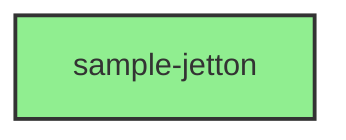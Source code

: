 graph TD
    node_1["sample-jetton"]:::contractNode
    classDef contractNode fill:#90EE90,stroke:#333,stroke-width:2px;
    classDef stdlibNode fill:#FFFF80,stroke:#333,stroke-width:2px;